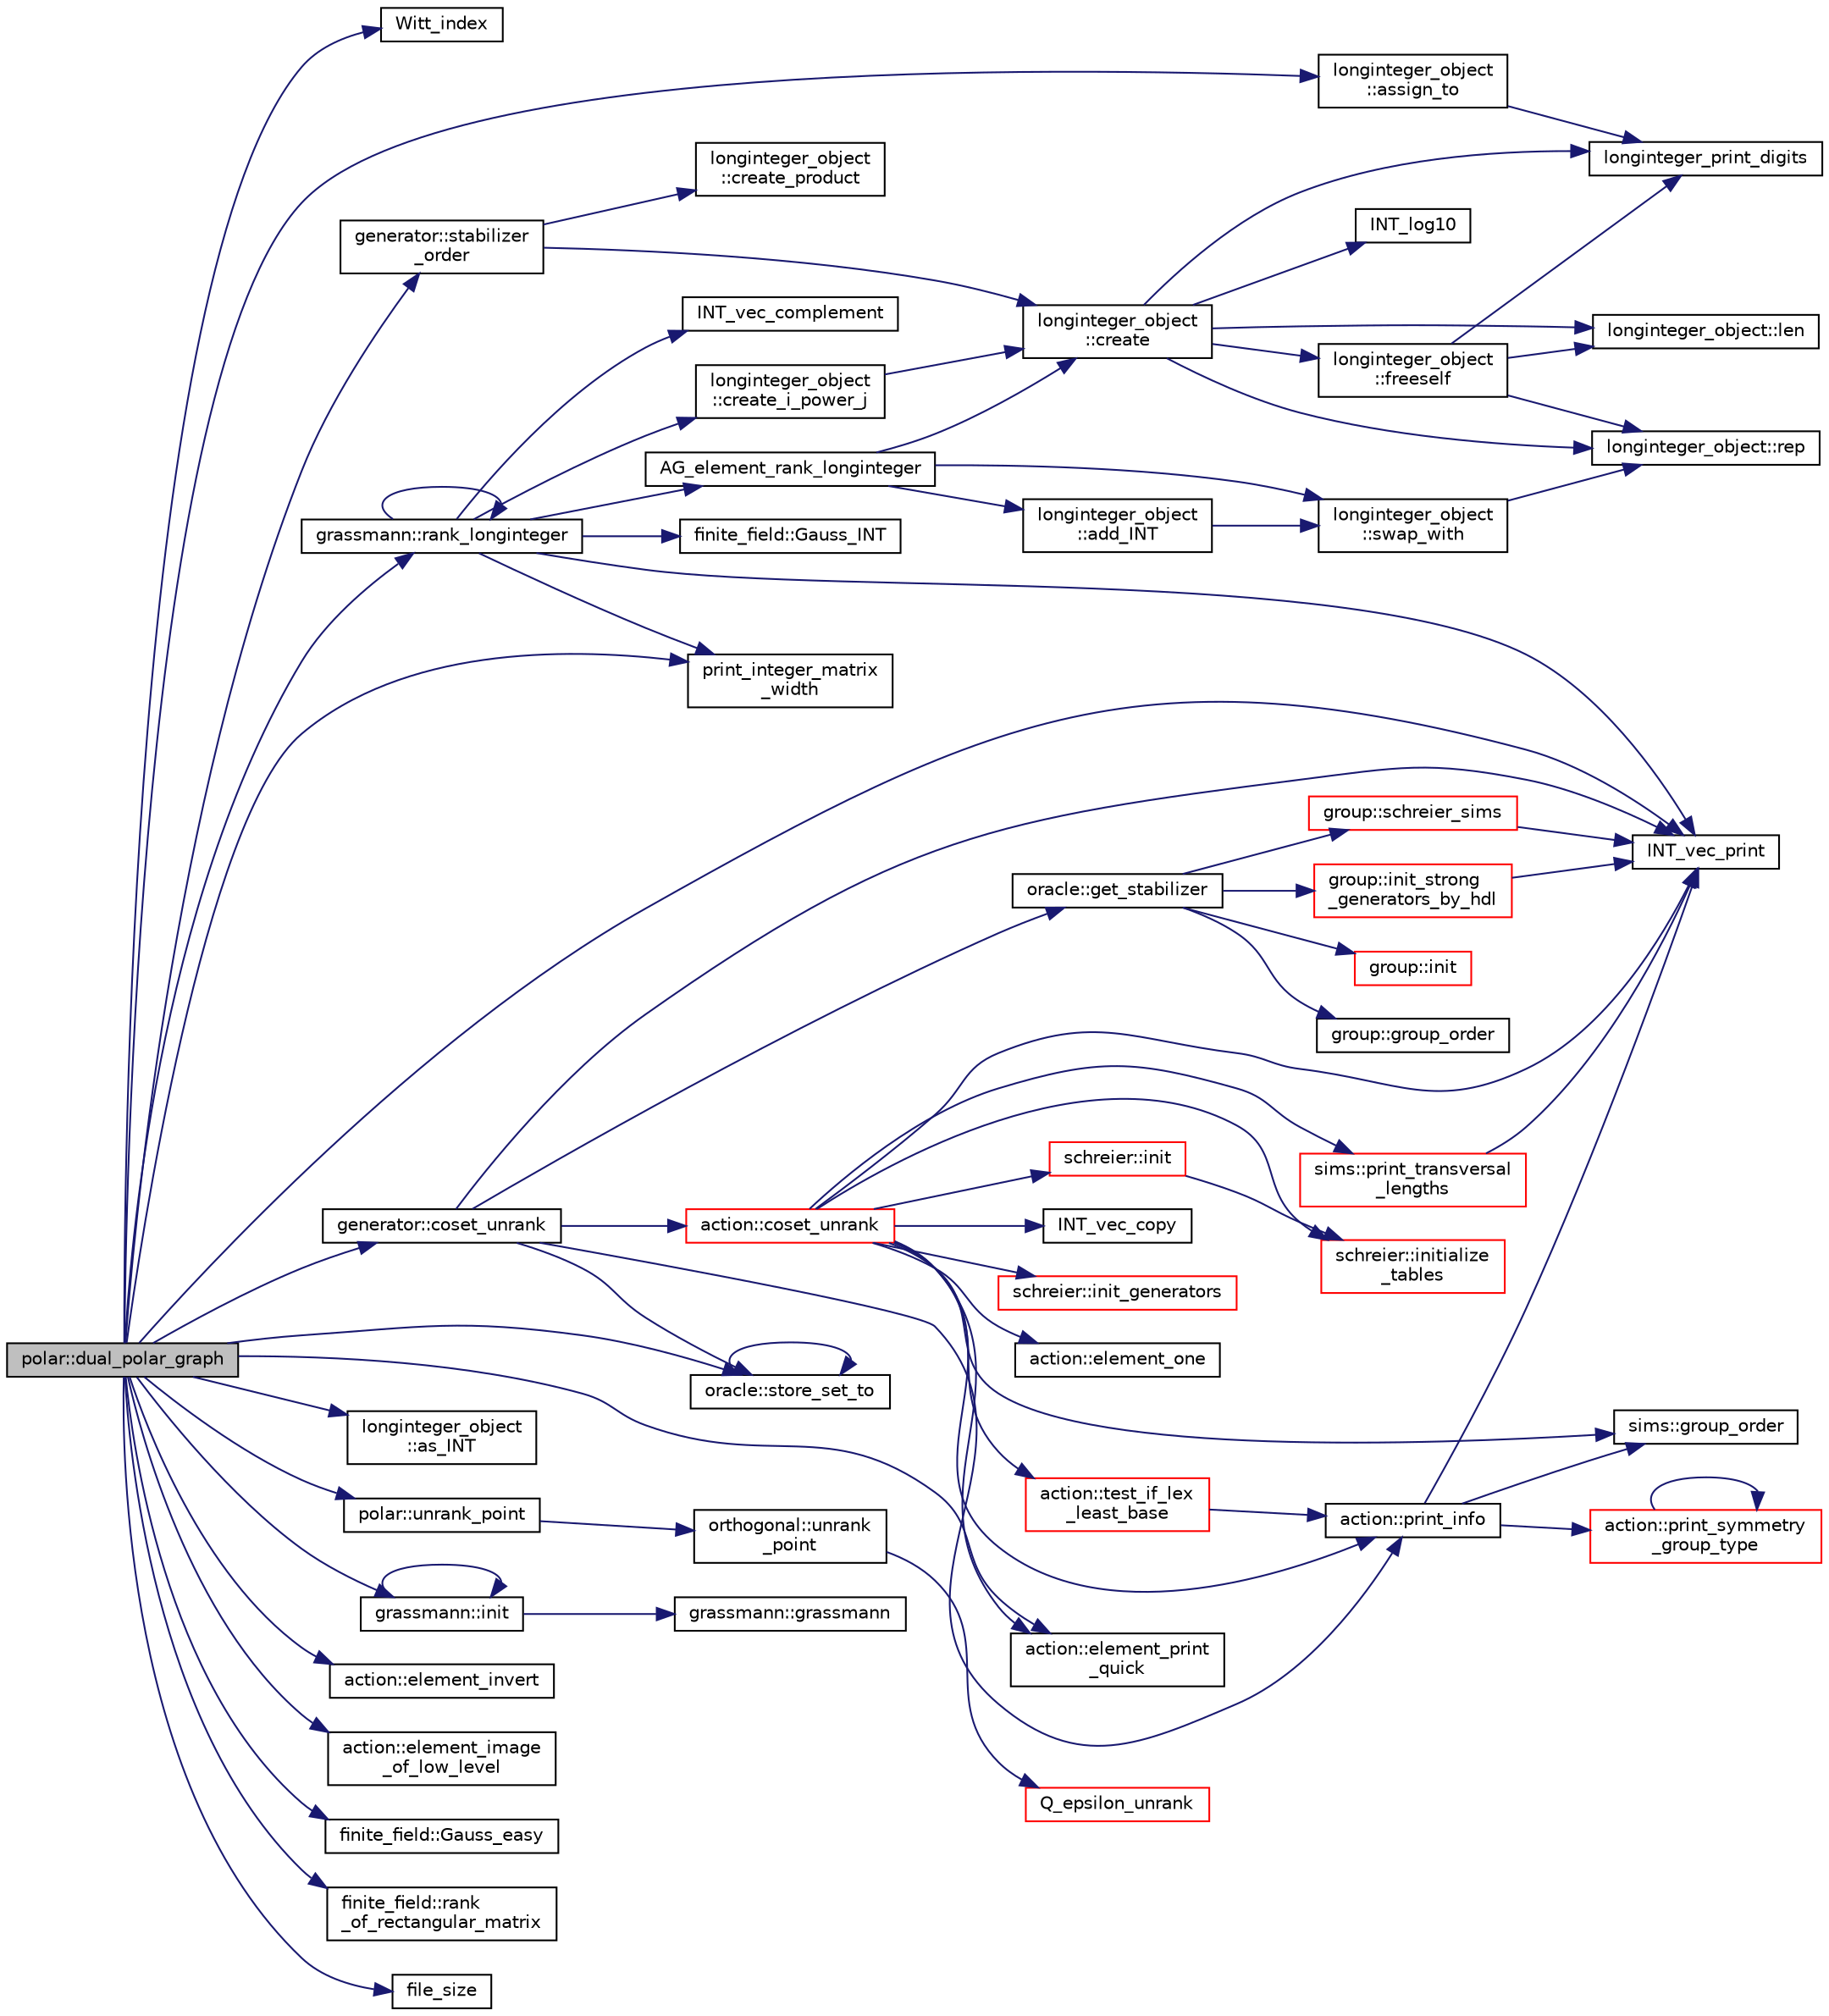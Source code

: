 digraph "polar::dual_polar_graph"
{
  edge [fontname="Helvetica",fontsize="10",labelfontname="Helvetica",labelfontsize="10"];
  node [fontname="Helvetica",fontsize="10",shape=record];
  rankdir="LR";
  Node1528 [label="polar::dual_polar_graph",height=0.2,width=0.4,color="black", fillcolor="grey75", style="filled", fontcolor="black"];
  Node1528 -> Node1529 [color="midnightblue",fontsize="10",style="solid",fontname="Helvetica"];
  Node1529 [label="Witt_index",height=0.2,width=0.4,color="black", fillcolor="white", style="filled",URL="$d4/d67/geometry_8h.html#ab3483ecb9859a6758f82b5327da50534"];
  Node1528 -> Node1530 [color="midnightblue",fontsize="10",style="solid",fontname="Helvetica"];
  Node1530 [label="generator::stabilizer\l_order",height=0.2,width=0.4,color="black", fillcolor="white", style="filled",URL="$d7/d73/classgenerator.html#abab7963cd9296ce0328c67ebb204c98c"];
  Node1530 -> Node1531 [color="midnightblue",fontsize="10",style="solid",fontname="Helvetica"];
  Node1531 [label="longinteger_object\l::create_product",height=0.2,width=0.4,color="black", fillcolor="white", style="filled",URL="$dd/d7e/classlonginteger__object.html#ab12fbea622c1d89bc753e34b89797da3"];
  Node1530 -> Node1532 [color="midnightblue",fontsize="10",style="solid",fontname="Helvetica"];
  Node1532 [label="longinteger_object\l::create",height=0.2,width=0.4,color="black", fillcolor="white", style="filled",URL="$dd/d7e/classlonginteger__object.html#a95d2eebc60849c3963a49298b1f498c2"];
  Node1532 -> Node1533 [color="midnightblue",fontsize="10",style="solid",fontname="Helvetica"];
  Node1533 [label="longinteger_object\l::freeself",height=0.2,width=0.4,color="black", fillcolor="white", style="filled",URL="$dd/d7e/classlonginteger__object.html#a06450f8c4795d81da6d680830ef958a1"];
  Node1533 -> Node1534 [color="midnightblue",fontsize="10",style="solid",fontname="Helvetica"];
  Node1534 [label="longinteger_print_digits",height=0.2,width=0.4,color="black", fillcolor="white", style="filled",URL="$de/dc5/algebra__and__number__theory_8h.html#ac2bac7b12f5b6440b8dad275cd7a157d"];
  Node1533 -> Node1535 [color="midnightblue",fontsize="10",style="solid",fontname="Helvetica"];
  Node1535 [label="longinteger_object::rep",height=0.2,width=0.4,color="black", fillcolor="white", style="filled",URL="$dd/d7e/classlonginteger__object.html#a3ecaf12738cc721d281c416503f241e2"];
  Node1533 -> Node1536 [color="midnightblue",fontsize="10",style="solid",fontname="Helvetica"];
  Node1536 [label="longinteger_object::len",height=0.2,width=0.4,color="black", fillcolor="white", style="filled",URL="$dd/d7e/classlonginteger__object.html#a0bfeae35be8a6fd44ed7f76413596ab1"];
  Node1532 -> Node1537 [color="midnightblue",fontsize="10",style="solid",fontname="Helvetica"];
  Node1537 [label="INT_log10",height=0.2,width=0.4,color="black", fillcolor="white", style="filled",URL="$de/dc5/algebra__and__number__theory_8h.html#a98bc0a6c562370a355165d2538dac250"];
  Node1532 -> Node1534 [color="midnightblue",fontsize="10",style="solid",fontname="Helvetica"];
  Node1532 -> Node1535 [color="midnightblue",fontsize="10",style="solid",fontname="Helvetica"];
  Node1532 -> Node1536 [color="midnightblue",fontsize="10",style="solid",fontname="Helvetica"];
  Node1528 -> Node1538 [color="midnightblue",fontsize="10",style="solid",fontname="Helvetica"];
  Node1538 [label="longinteger_object\l::as_INT",height=0.2,width=0.4,color="black", fillcolor="white", style="filled",URL="$dd/d7e/classlonginteger__object.html#afb992d4679a6741acc63c8bcba27971e"];
  Node1528 -> Node1539 [color="midnightblue",fontsize="10",style="solid",fontname="Helvetica"];
  Node1539 [label="oracle::store_set_to",height=0.2,width=0.4,color="black", fillcolor="white", style="filled",URL="$d7/da7/classoracle.html#a4489d03d342f31d1e64632ce4d0e700d"];
  Node1539 -> Node1539 [color="midnightblue",fontsize="10",style="solid",fontname="Helvetica"];
  Node1528 -> Node1540 [color="midnightblue",fontsize="10",style="solid",fontname="Helvetica"];
  Node1540 [label="INT_vec_print",height=0.2,width=0.4,color="black", fillcolor="white", style="filled",URL="$df/dbf/sajeeb_8_c.html#a79a5901af0b47dd0d694109543c027fe"];
  Node1528 -> Node1541 [color="midnightblue",fontsize="10",style="solid",fontname="Helvetica"];
  Node1541 [label="polar::unrank_point",height=0.2,width=0.4,color="black", fillcolor="white", style="filled",URL="$da/d1c/classpolar.html#a6a356ccd3b33226fa934bac414bfebd2"];
  Node1541 -> Node1542 [color="midnightblue",fontsize="10",style="solid",fontname="Helvetica"];
  Node1542 [label="orthogonal::unrank\l_point",height=0.2,width=0.4,color="black", fillcolor="white", style="filled",URL="$d7/daa/classorthogonal.html#ab655117100f7c66c19817b84ac5ac0a0"];
  Node1542 -> Node1543 [color="midnightblue",fontsize="10",style="solid",fontname="Helvetica"];
  Node1543 [label="Q_epsilon_unrank",height=0.2,width=0.4,color="red", fillcolor="white", style="filled",URL="$d4/d67/geometry_8h.html#af162c4d30d4a6528299e37551c353e7b"];
  Node1528 -> Node1564 [color="midnightblue",fontsize="10",style="solid",fontname="Helvetica"];
  Node1564 [label="print_integer_matrix\l_width",height=0.2,width=0.4,color="black", fillcolor="white", style="filled",URL="$d5/db4/io__and__os_8h.html#aa78f3e73fc2179251bd15adbcc31573f"];
  Node1528 -> Node1565 [color="midnightblue",fontsize="10",style="solid",fontname="Helvetica"];
  Node1565 [label="grassmann::init",height=0.2,width=0.4,color="black", fillcolor="white", style="filled",URL="$df/d02/classgrassmann.html#a2e8cf7b9f203254493d7c2607c17d498"];
  Node1565 -> Node1566 [color="midnightblue",fontsize="10",style="solid",fontname="Helvetica"];
  Node1566 [label="grassmann::grassmann",height=0.2,width=0.4,color="black", fillcolor="white", style="filled",URL="$df/d02/classgrassmann.html#a252a85d3b74eb4fbd5771f4152a5f272"];
  Node1565 -> Node1565 [color="midnightblue",fontsize="10",style="solid",fontname="Helvetica"];
  Node1528 -> Node1567 [color="midnightblue",fontsize="10",style="solid",fontname="Helvetica"];
  Node1567 [label="grassmann::rank_longinteger",height=0.2,width=0.4,color="black", fillcolor="white", style="filled",URL="$df/d02/classgrassmann.html#a906995e619188ae6e2e4e97f1e878a08"];
  Node1567 -> Node1564 [color="midnightblue",fontsize="10",style="solid",fontname="Helvetica"];
  Node1567 -> Node1568 [color="midnightblue",fontsize="10",style="solid",fontname="Helvetica"];
  Node1568 [label="finite_field::Gauss_INT",height=0.2,width=0.4,color="black", fillcolor="white", style="filled",URL="$df/d5a/classfinite__field.html#adb676d2e80341b53751326e3a58beb11"];
  Node1567 -> Node1540 [color="midnightblue",fontsize="10",style="solid",fontname="Helvetica"];
  Node1567 -> Node1569 [color="midnightblue",fontsize="10",style="solid",fontname="Helvetica"];
  Node1569 [label="INT_vec_complement",height=0.2,width=0.4,color="black", fillcolor="white", style="filled",URL="$d5/db4/io__and__os_8h.html#a2a0a724647575fcd3090c763985eb81a"];
  Node1567 -> Node1570 [color="midnightblue",fontsize="10",style="solid",fontname="Helvetica"];
  Node1570 [label="longinteger_object\l::create_i_power_j",height=0.2,width=0.4,color="black", fillcolor="white", style="filled",URL="$dd/d7e/classlonginteger__object.html#abd7f646a9077ab9a8c2754c221ae8e2a"];
  Node1570 -> Node1532 [color="midnightblue",fontsize="10",style="solid",fontname="Helvetica"];
  Node1567 -> Node1567 [color="midnightblue",fontsize="10",style="solid",fontname="Helvetica"];
  Node1567 -> Node1571 [color="midnightblue",fontsize="10",style="solid",fontname="Helvetica"];
  Node1571 [label="AG_element_rank_longinteger",height=0.2,width=0.4,color="black", fillcolor="white", style="filled",URL="$d4/d67/geometry_8h.html#ac13377076b1f78e7a883eade63d2d6f6"];
  Node1571 -> Node1532 [color="midnightblue",fontsize="10",style="solid",fontname="Helvetica"];
  Node1571 -> Node1572 [color="midnightblue",fontsize="10",style="solid",fontname="Helvetica"];
  Node1572 [label="longinteger_object\l::add_INT",height=0.2,width=0.4,color="black", fillcolor="white", style="filled",URL="$dd/d7e/classlonginteger__object.html#af059ef23395f9d8e43b5a33a0db2340f"];
  Node1572 -> Node1573 [color="midnightblue",fontsize="10",style="solid",fontname="Helvetica"];
  Node1573 [label="longinteger_object\l::swap_with",height=0.2,width=0.4,color="black", fillcolor="white", style="filled",URL="$dd/d7e/classlonginteger__object.html#ad5b3a13ab9dd9194219627600890aed5"];
  Node1573 -> Node1535 [color="midnightblue",fontsize="10",style="solid",fontname="Helvetica"];
  Node1571 -> Node1573 [color="midnightblue",fontsize="10",style="solid",fontname="Helvetica"];
  Node1528 -> Node1574 [color="midnightblue",fontsize="10",style="solid",fontname="Helvetica"];
  Node1574 [label="generator::coset_unrank",height=0.2,width=0.4,color="black", fillcolor="white", style="filled",URL="$d7/d73/classgenerator.html#a489f02ee804f130f666029a46020aaf6"];
  Node1574 -> Node1575 [color="midnightblue",fontsize="10",style="solid",fontname="Helvetica"];
  Node1575 [label="action::print_info",height=0.2,width=0.4,color="black", fillcolor="white", style="filled",URL="$d2/d86/classaction.html#a6f89e493e5c5a32e5c3b8963d438ce86"];
  Node1575 -> Node1576 [color="midnightblue",fontsize="10",style="solid",fontname="Helvetica"];
  Node1576 [label="action::print_symmetry\l_group_type",height=0.2,width=0.4,color="red", fillcolor="white", style="filled",URL="$d2/d86/classaction.html#aed811766c7e64fe2c853df8b0b67aa6e"];
  Node1576 -> Node1576 [color="midnightblue",fontsize="10",style="solid",fontname="Helvetica"];
  Node1575 -> Node1540 [color="midnightblue",fontsize="10",style="solid",fontname="Helvetica"];
  Node1575 -> Node1578 [color="midnightblue",fontsize="10",style="solid",fontname="Helvetica"];
  Node1578 [label="sims::group_order",height=0.2,width=0.4,color="black", fillcolor="white", style="filled",URL="$d9/df3/classsims.html#aa442445175656570fa35febbe790efad"];
  Node1574 -> Node1539 [color="midnightblue",fontsize="10",style="solid",fontname="Helvetica"];
  Node1574 -> Node1540 [color="midnightblue",fontsize="10",style="solid",fontname="Helvetica"];
  Node1574 -> Node1579 [color="midnightblue",fontsize="10",style="solid",fontname="Helvetica"];
  Node1579 [label="oracle::get_stabilizer",height=0.2,width=0.4,color="black", fillcolor="white", style="filled",URL="$d7/da7/classoracle.html#a66344906577c7688e2e5f3d0c5748d2c"];
  Node1579 -> Node1580 [color="midnightblue",fontsize="10",style="solid",fontname="Helvetica"];
  Node1580 [label="group::init",height=0.2,width=0.4,color="red", fillcolor="white", style="filled",URL="$d1/db7/classgroup.html#a9f5de0500658e265332c7f62c0d3962d"];
  Node1579 -> Node1582 [color="midnightblue",fontsize="10",style="solid",fontname="Helvetica"];
  Node1582 [label="group::init_strong\l_generators_by_hdl",height=0.2,width=0.4,color="red", fillcolor="white", style="filled",URL="$d1/db7/classgroup.html#a65100d600cfb0955dae3582a2d6a2532"];
  Node1582 -> Node1540 [color="midnightblue",fontsize="10",style="solid",fontname="Helvetica"];
  Node1579 -> Node1589 [color="midnightblue",fontsize="10",style="solid",fontname="Helvetica"];
  Node1589 [label="group::schreier_sims",height=0.2,width=0.4,color="red", fillcolor="white", style="filled",URL="$d1/db7/classgroup.html#a224ed784f302897ca0c0e578446afa08"];
  Node1589 -> Node1540 [color="midnightblue",fontsize="10",style="solid",fontname="Helvetica"];
  Node1579 -> Node1605 [color="midnightblue",fontsize="10",style="solid",fontname="Helvetica"];
  Node1605 [label="group::group_order",height=0.2,width=0.4,color="black", fillcolor="white", style="filled",URL="$d1/db7/classgroup.html#a2d70bcf6a1495e7fb8e16ba7dfadb725"];
  Node1574 -> Node1606 [color="midnightblue",fontsize="10",style="solid",fontname="Helvetica"];
  Node1606 [label="action::coset_unrank",height=0.2,width=0.4,color="red", fillcolor="white", style="filled",URL="$d2/d86/classaction.html#aeabf488f671d4e77a8a892eb58d82b34"];
  Node1606 -> Node1575 [color="midnightblue",fontsize="10",style="solid",fontname="Helvetica"];
  Node1606 -> Node1578 [color="midnightblue",fontsize="10",style="solid",fontname="Helvetica"];
  Node1606 -> Node1607 [color="midnightblue",fontsize="10",style="solid",fontname="Helvetica"];
  Node1607 [label="action::test_if_lex\l_least_base",height=0.2,width=0.4,color="red", fillcolor="white", style="filled",URL="$d2/d86/classaction.html#afb63a2be19013fcf35337553d7c08eda"];
  Node1607 -> Node1575 [color="midnightblue",fontsize="10",style="solid",fontname="Helvetica"];
  Node1606 -> Node2049 [color="midnightblue",fontsize="10",style="solid",fontname="Helvetica"];
  Node2049 [label="sims::print_transversal\l_lengths",height=0.2,width=0.4,color="red", fillcolor="white", style="filled",URL="$d9/df3/classsims.html#a122d9276cad4b4fbb8ea6f7831d43020"];
  Node2049 -> Node1540 [color="midnightblue",fontsize="10",style="solid",fontname="Helvetica"];
  Node1606 -> Node2051 [color="midnightblue",fontsize="10",style="solid",fontname="Helvetica"];
  Node2051 [label="schreier::init",height=0.2,width=0.4,color="red", fillcolor="white", style="filled",URL="$d3/dd6/classschreier.html#a7443bebde2aa08acae16c0ff29c9abcf"];
  Node2051 -> Node2052 [color="midnightblue",fontsize="10",style="solid",fontname="Helvetica"];
  Node2052 [label="schreier::initialize\l_tables",height=0.2,width=0.4,color="red", fillcolor="white", style="filled",URL="$d3/dd6/classschreier.html#acccc16670f88b14ddc69856cd5c0b36d"];
  Node1606 -> Node2052 [color="midnightblue",fontsize="10",style="solid",fontname="Helvetica"];
  Node1606 -> Node2054 [color="midnightblue",fontsize="10",style="solid",fontname="Helvetica"];
  Node2054 [label="schreier::init_generators",height=0.2,width=0.4,color="red", fillcolor="white", style="filled",URL="$d3/dd6/classschreier.html#a04fd581636085a7414e1b5d1004e44e0"];
  Node1606 -> Node1597 [color="midnightblue",fontsize="10",style="solid",fontname="Helvetica"];
  Node1597 [label="action::element_print\l_quick",height=0.2,width=0.4,color="black", fillcolor="white", style="filled",URL="$d2/d86/classaction.html#a4844680cf6750396f76494a28655265b"];
  Node1606 -> Node1618 [color="midnightblue",fontsize="10",style="solid",fontname="Helvetica"];
  Node1618 [label="action::element_one",height=0.2,width=0.4,color="black", fillcolor="white", style="filled",URL="$d2/d86/classaction.html#a780a105daf04d6d1fe7e2f63b3c88e3b"];
  Node1606 -> Node1648 [color="midnightblue",fontsize="10",style="solid",fontname="Helvetica"];
  Node1648 [label="INT_vec_copy",height=0.2,width=0.4,color="black", fillcolor="white", style="filled",URL="$df/dbf/sajeeb_8_c.html#ac2d875e27e009af6ec04d17254d11075"];
  Node1606 -> Node1540 [color="midnightblue",fontsize="10",style="solid",fontname="Helvetica"];
  Node1528 -> Node1597 [color="midnightblue",fontsize="10",style="solid",fontname="Helvetica"];
  Node1528 -> Node1629 [color="midnightblue",fontsize="10",style="solid",fontname="Helvetica"];
  Node1629 [label="action::element_invert",height=0.2,width=0.4,color="black", fillcolor="white", style="filled",URL="$d2/d86/classaction.html#aa4bd01e338497714586636751fcef436"];
  Node1528 -> Node1669 [color="midnightblue",fontsize="10",style="solid",fontname="Helvetica"];
  Node1669 [label="action::element_image\l_of_low_level",height=0.2,width=0.4,color="black", fillcolor="white", style="filled",URL="$d2/d86/classaction.html#a45f6affc163c5034d1211f3cfa6db3a0"];
  Node1528 -> Node1682 [color="midnightblue",fontsize="10",style="solid",fontname="Helvetica"];
  Node1682 [label="finite_field::Gauss_easy",height=0.2,width=0.4,color="black", fillcolor="white", style="filled",URL="$df/d5a/classfinite__field.html#a32761bf6c4a41f24b7193352127db8e7"];
  Node1528 -> Node2086 [color="midnightblue",fontsize="10",style="solid",fontname="Helvetica"];
  Node2086 [label="longinteger_object\l::assign_to",height=0.2,width=0.4,color="black", fillcolor="white", style="filled",URL="$dd/d7e/classlonginteger__object.html#a891b9d0947bfce181245ab5cffe9482a"];
  Node2086 -> Node1534 [color="midnightblue",fontsize="10",style="solid",fontname="Helvetica"];
  Node1528 -> Node2087 [color="midnightblue",fontsize="10",style="solid",fontname="Helvetica"];
  Node2087 [label="finite_field::rank\l_of_rectangular_matrix",height=0.2,width=0.4,color="black", fillcolor="white", style="filled",URL="$df/d5a/classfinite__field.html#ac1ef22ecdf3984cfd4b652ee48eeb455"];
  Node1528 -> Node2088 [color="midnightblue",fontsize="10",style="solid",fontname="Helvetica"];
  Node2088 [label="file_size",height=0.2,width=0.4,color="black", fillcolor="white", style="filled",URL="$df/dbf/sajeeb_8_c.html#a5c37cf5785204b6e9adf647dc14d0e50"];
}
